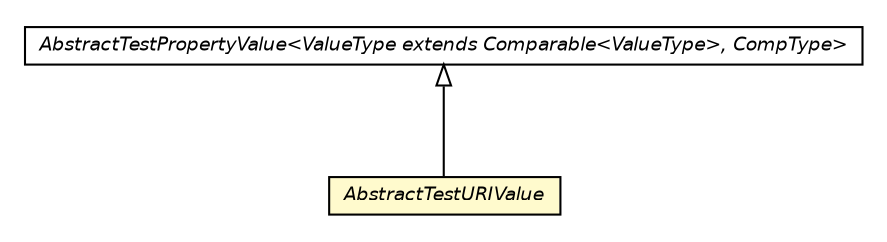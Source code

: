 #!/usr/local/bin/dot
#
# Class diagram 
# Generated by UmlGraph version 4.4 (http://www.spinellis.gr/sw/umlgraph)
#

digraph G {
	edge [fontname="Helvetica",fontsize=10,labelfontname="Helvetica",labelfontsize=10];
	node [fontname="Helvetica",fontsize=10,shape=plaintext];
	// it.apice.sapere.api.lsas.values.AbstractTestURIValue
	c35160 [label=<<table border="0" cellborder="1" cellspacing="0" cellpadding="2" port="p" bgcolor="lemonChiffon" href="./AbstractTestURIValue.html">
		<tr><td><table border="0" cellspacing="0" cellpadding="1">
			<tr><td><font face="Helvetica-Oblique"> AbstractTestURIValue </font></td></tr>
		</table></td></tr>
		</table>>, fontname="Helvetica", fontcolor="black", fontsize=9.0];
	// it.apice.sapere.api.lsas.values.AbstractTestPropertyValue<ValueType extends java.lang.Comparable<ValueType>, CompType>
	c35161 [label=<<table border="0" cellborder="1" cellspacing="0" cellpadding="2" port="p" href="./AbstractTestPropertyValue.html">
		<tr><td><table border="0" cellspacing="0" cellpadding="1">
			<tr><td><font face="Helvetica-Oblique"> AbstractTestPropertyValue&lt;ValueType extends Comparable&lt;ValueType&gt;, CompType&gt; </font></td></tr>
		</table></td></tr>
		</table>>, fontname="Helvetica", fontcolor="black", fontsize=9.0];
	//it.apice.sapere.api.lsas.values.AbstractTestURIValue extends it.apice.sapere.api.lsas.values.AbstractTestPropertyValue<java.net.URI, it.apice.sapere.api.lsas.values.URIValue>
	c35161:p -> c35160:p [dir=back,arrowtail=empty];
}

